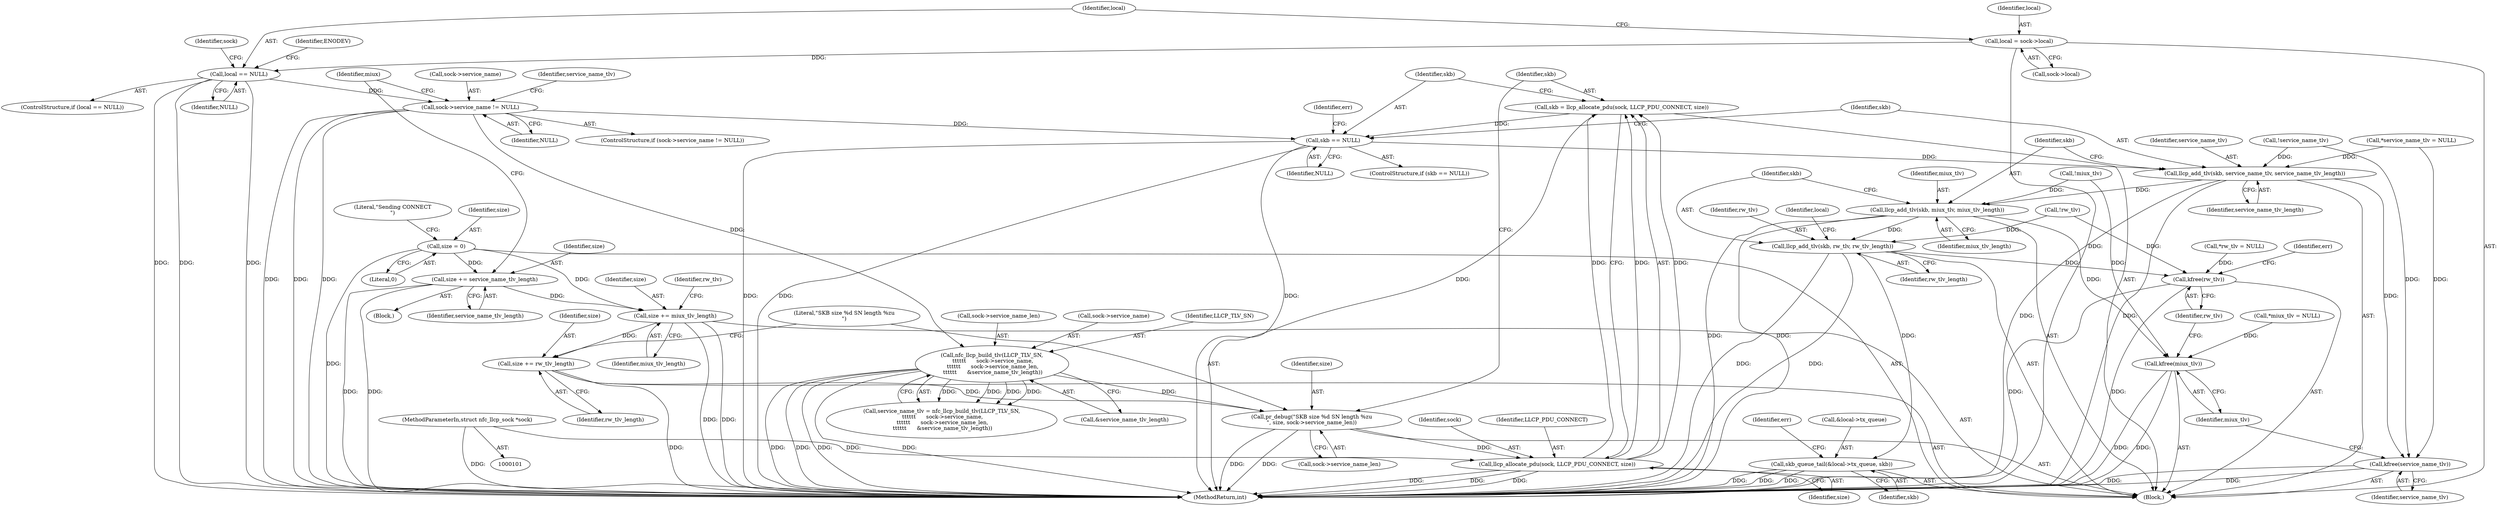 digraph "0_linux_58bdd544e2933a21a51eecf17c3f5f94038261b5_0@API" {
"1000252" [label="(Call,skb = llcp_allocate_pdu(sock, LLCP_PDU_CONNECT, size))"];
"1000254" [label="(Call,llcp_allocate_pdu(sock, LLCP_PDU_CONNECT, size))"];
"1000102" [label="(MethodParameterIn,struct nfc_llcp_sock *sock)"];
"1000246" [label="(Call,pr_debug(\"SKB size %d SN length %zu\n\", size, sock->service_name_len))"];
"1000243" [label="(Call,size += rw_tlv_length)"];
"1000222" [label="(Call,size += miux_tlv_length)"];
"1000124" [label="(Call,size = 0)"];
"1000170" [label="(Call,size += service_name_tlv_length)"];
"1000151" [label="(Call,nfc_llcp_build_tlv(LLCP_TLV_SN,\n \t\t\t\t\t\t      sock->service_name,\n \t\t\t\t\t\t      sock->service_name_len,\n \t\t\t\t\t\t      &service_name_tlv_length))"];
"1000143" [label="(Call,sock->service_name != NULL)"];
"1000136" [label="(Call,local == NULL)"];
"1000130" [label="(Call,local = sock->local)"];
"1000259" [label="(Call,skb == NULL)"];
"1000268" [label="(Call,llcp_add_tlv(skb, service_name_tlv, service_name_tlv_length))"];
"1000272" [label="(Call,llcp_add_tlv(skb, miux_tlv, miux_tlv_length))"];
"1000276" [label="(Call,llcp_add_tlv(skb, rw_tlv, rw_tlv_length))"];
"1000280" [label="(Call,skb_queue_tail(&local->tx_queue, skb))"];
"1000299" [label="(Call,kfree(rw_tlv))"];
"1000297" [label="(Call,kfree(miux_tlv))"];
"1000295" [label="(Call,kfree(service_name_tlv))"];
"1000135" [label="(ControlStructure,if (local == NULL))"];
"1000274" [label="(Identifier,miux_tlv)"];
"1000150" [label="(Identifier,service_name_tlv)"];
"1000249" [label="(Call,sock->service_name_len)"];
"1000156" [label="(Call,sock->service_name_len)"];
"1000245" [label="(Identifier,rw_tlv_length)"];
"1000272" [label="(Call,llcp_add_tlv(skb, miux_tlv, miux_tlv_length))"];
"1000257" [label="(Identifier,size)"];
"1000303" [label="(MethodReturn,int)"];
"1000280" [label="(Call,skb_queue_tail(&local->tx_queue, skb))"];
"1000297" [label="(Call,kfree(miux_tlv))"];
"1000107" [label="(Call,*service_name_tlv = NULL)"];
"1000125" [label="(Identifier,size)"];
"1000143" [label="(Call,sock->service_name != NULL)"];
"1000275" [label="(Identifier,miux_tlv_length)"];
"1000281" [label="(Call,&local->tx_queue)"];
"1000254" [label="(Call,llcp_allocate_pdu(sock, LLCP_PDU_CONNECT, size))"];
"1000270" [label="(Identifier,service_name_tlv)"];
"1000278" [label="(Identifier,rw_tlv)"];
"1000172" [label="(Identifier,service_name_tlv_length)"];
"1000222" [label="(Call,size += miux_tlv_length)"];
"1000147" [label="(Identifier,NULL)"];
"1000300" [label="(Identifier,rw_tlv)"];
"1000261" [label="(Identifier,NULL)"];
"1000243" [label="(Call,size += rw_tlv_length)"];
"1000142" [label="(ControlStructure,if (sock->service_name != NULL))"];
"1000132" [label="(Call,sock->local)"];
"1000277" [label="(Identifier,skb)"];
"1000148" [label="(Block,)"];
"1000170" [label="(Call,size += service_name_tlv_length)"];
"1000283" [label="(Identifier,local)"];
"1000299" [label="(Call,kfree(rw_tlv))"];
"1000131" [label="(Identifier,local)"];
"1000174" [label="(Identifier,miux)"];
"1000149" [label="(Call,service_name_tlv = nfc_llcp_build_tlv(LLCP_TLV_SN,\n \t\t\t\t\t\t      sock->service_name,\n \t\t\t\t\t\t      sock->service_name_len,\n \t\t\t\t\t\t      &service_name_tlv_length))"];
"1000260" [label="(Identifier,skb)"];
"1000141" [label="(Identifier,ENODEV)"];
"1000151" [label="(Call,nfc_llcp_build_tlv(LLCP_TLV_SN,\n \t\t\t\t\t\t      sock->service_name,\n \t\t\t\t\t\t      sock->service_name_len,\n \t\t\t\t\t\t      &service_name_tlv_length))"];
"1000287" [label="(Identifier,err)"];
"1000126" [label="(Literal,0)"];
"1000259" [label="(Call,skb == NULL)"];
"1000244" [label="(Identifier,size)"];
"1000235" [label="(Call,!rw_tlv)"];
"1000298" [label="(Identifier,miux_tlv)"];
"1000117" [label="(Call,*rw_tlv = NULL)"];
"1000268" [label="(Call,llcp_add_tlv(skb, service_name_tlv, service_name_tlv_length))"];
"1000224" [label="(Identifier,miux_tlv_length)"];
"1000138" [label="(Identifier,NULL)"];
"1000103" [label="(Block,)"];
"1000129" [label="(Literal,\"Sending CONNECT\n\")"];
"1000295" [label="(Call,kfree(service_name_tlv))"];
"1000302" [label="(Identifier,err)"];
"1000279" [label="(Identifier,rw_tlv_length)"];
"1000130" [label="(Call,local = sock->local)"];
"1000247" [label="(Literal,\"SKB size %d SN length %zu\n\")"];
"1000256" [label="(Identifier,LLCP_PDU_CONNECT)"];
"1000136" [label="(Call,local == NULL)"];
"1000296" [label="(Identifier,service_name_tlv)"];
"1000264" [label="(Identifier,err)"];
"1000159" [label="(Call,&service_name_tlv_length)"];
"1000112" [label="(Call,*miux_tlv = NULL)"];
"1000153" [label="(Call,sock->service_name)"];
"1000223" [label="(Identifier,size)"];
"1000253" [label="(Identifier,skb)"];
"1000144" [label="(Call,sock->service_name)"];
"1000137" [label="(Identifier,local)"];
"1000124" [label="(Call,size = 0)"];
"1000248" [label="(Identifier,size)"];
"1000246" [label="(Call,pr_debug(\"SKB size %d SN length %zu\n\", size, sock->service_name_len))"];
"1000269" [label="(Identifier,skb)"];
"1000273" [label="(Identifier,skb)"];
"1000162" [label="(Call,!service_name_tlv)"];
"1000271" [label="(Identifier,service_name_tlv_length)"];
"1000214" [label="(Call,!miux_tlv)"];
"1000258" [label="(ControlStructure,if (skb == NULL))"];
"1000102" [label="(MethodParameterIn,struct nfc_llcp_sock *sock)"];
"1000145" [label="(Identifier,sock)"];
"1000285" [label="(Identifier,skb)"];
"1000152" [label="(Identifier,LLCP_TLV_SN)"];
"1000252" [label="(Call,skb = llcp_allocate_pdu(sock, LLCP_PDU_CONNECT, size))"];
"1000276" [label="(Call,llcp_add_tlv(skb, rw_tlv, rw_tlv_length))"];
"1000226" [label="(Identifier,rw_tlv)"];
"1000171" [label="(Identifier,size)"];
"1000255" [label="(Identifier,sock)"];
"1000252" -> "1000103"  [label="AST: "];
"1000252" -> "1000254"  [label="CFG: "];
"1000253" -> "1000252"  [label="AST: "];
"1000254" -> "1000252"  [label="AST: "];
"1000260" -> "1000252"  [label="CFG: "];
"1000252" -> "1000303"  [label="DDG: "];
"1000254" -> "1000252"  [label="DDG: "];
"1000254" -> "1000252"  [label="DDG: "];
"1000254" -> "1000252"  [label="DDG: "];
"1000252" -> "1000259"  [label="DDG: "];
"1000254" -> "1000257"  [label="CFG: "];
"1000255" -> "1000254"  [label="AST: "];
"1000256" -> "1000254"  [label="AST: "];
"1000257" -> "1000254"  [label="AST: "];
"1000254" -> "1000303"  [label="DDG: "];
"1000254" -> "1000303"  [label="DDG: "];
"1000254" -> "1000303"  [label="DDG: "];
"1000102" -> "1000254"  [label="DDG: "];
"1000246" -> "1000254"  [label="DDG: "];
"1000102" -> "1000101"  [label="AST: "];
"1000102" -> "1000303"  [label="DDG: "];
"1000246" -> "1000103"  [label="AST: "];
"1000246" -> "1000249"  [label="CFG: "];
"1000247" -> "1000246"  [label="AST: "];
"1000248" -> "1000246"  [label="AST: "];
"1000249" -> "1000246"  [label="AST: "];
"1000253" -> "1000246"  [label="CFG: "];
"1000246" -> "1000303"  [label="DDG: "];
"1000246" -> "1000303"  [label="DDG: "];
"1000243" -> "1000246"  [label="DDG: "];
"1000151" -> "1000246"  [label="DDG: "];
"1000243" -> "1000103"  [label="AST: "];
"1000243" -> "1000245"  [label="CFG: "];
"1000244" -> "1000243"  [label="AST: "];
"1000245" -> "1000243"  [label="AST: "];
"1000247" -> "1000243"  [label="CFG: "];
"1000243" -> "1000303"  [label="DDG: "];
"1000222" -> "1000243"  [label="DDG: "];
"1000222" -> "1000103"  [label="AST: "];
"1000222" -> "1000224"  [label="CFG: "];
"1000223" -> "1000222"  [label="AST: "];
"1000224" -> "1000222"  [label="AST: "];
"1000226" -> "1000222"  [label="CFG: "];
"1000222" -> "1000303"  [label="DDG: "];
"1000222" -> "1000303"  [label="DDG: "];
"1000124" -> "1000222"  [label="DDG: "];
"1000170" -> "1000222"  [label="DDG: "];
"1000124" -> "1000103"  [label="AST: "];
"1000124" -> "1000126"  [label="CFG: "];
"1000125" -> "1000124"  [label="AST: "];
"1000126" -> "1000124"  [label="AST: "];
"1000129" -> "1000124"  [label="CFG: "];
"1000124" -> "1000303"  [label="DDG: "];
"1000124" -> "1000170"  [label="DDG: "];
"1000170" -> "1000148"  [label="AST: "];
"1000170" -> "1000172"  [label="CFG: "];
"1000171" -> "1000170"  [label="AST: "];
"1000172" -> "1000170"  [label="AST: "];
"1000174" -> "1000170"  [label="CFG: "];
"1000170" -> "1000303"  [label="DDG: "];
"1000170" -> "1000303"  [label="DDG: "];
"1000151" -> "1000149"  [label="AST: "];
"1000151" -> "1000159"  [label="CFG: "];
"1000152" -> "1000151"  [label="AST: "];
"1000153" -> "1000151"  [label="AST: "];
"1000156" -> "1000151"  [label="AST: "];
"1000159" -> "1000151"  [label="AST: "];
"1000149" -> "1000151"  [label="CFG: "];
"1000151" -> "1000303"  [label="DDG: "];
"1000151" -> "1000303"  [label="DDG: "];
"1000151" -> "1000303"  [label="DDG: "];
"1000151" -> "1000303"  [label="DDG: "];
"1000151" -> "1000149"  [label="DDG: "];
"1000151" -> "1000149"  [label="DDG: "];
"1000151" -> "1000149"  [label="DDG: "];
"1000151" -> "1000149"  [label="DDG: "];
"1000143" -> "1000151"  [label="DDG: "];
"1000143" -> "1000142"  [label="AST: "];
"1000143" -> "1000147"  [label="CFG: "];
"1000144" -> "1000143"  [label="AST: "];
"1000147" -> "1000143"  [label="AST: "];
"1000150" -> "1000143"  [label="CFG: "];
"1000174" -> "1000143"  [label="CFG: "];
"1000143" -> "1000303"  [label="DDG: "];
"1000143" -> "1000303"  [label="DDG: "];
"1000143" -> "1000303"  [label="DDG: "];
"1000136" -> "1000143"  [label="DDG: "];
"1000143" -> "1000259"  [label="DDG: "];
"1000136" -> "1000135"  [label="AST: "];
"1000136" -> "1000138"  [label="CFG: "];
"1000137" -> "1000136"  [label="AST: "];
"1000138" -> "1000136"  [label="AST: "];
"1000141" -> "1000136"  [label="CFG: "];
"1000145" -> "1000136"  [label="CFG: "];
"1000136" -> "1000303"  [label="DDG: "];
"1000136" -> "1000303"  [label="DDG: "];
"1000136" -> "1000303"  [label="DDG: "];
"1000130" -> "1000136"  [label="DDG: "];
"1000130" -> "1000103"  [label="AST: "];
"1000130" -> "1000132"  [label="CFG: "];
"1000131" -> "1000130"  [label="AST: "];
"1000132" -> "1000130"  [label="AST: "];
"1000137" -> "1000130"  [label="CFG: "];
"1000130" -> "1000303"  [label="DDG: "];
"1000259" -> "1000258"  [label="AST: "];
"1000259" -> "1000261"  [label="CFG: "];
"1000260" -> "1000259"  [label="AST: "];
"1000261" -> "1000259"  [label="AST: "];
"1000264" -> "1000259"  [label="CFG: "];
"1000269" -> "1000259"  [label="CFG: "];
"1000259" -> "1000303"  [label="DDG: "];
"1000259" -> "1000303"  [label="DDG: "];
"1000259" -> "1000303"  [label="DDG: "];
"1000259" -> "1000268"  [label="DDG: "];
"1000268" -> "1000103"  [label="AST: "];
"1000268" -> "1000271"  [label="CFG: "];
"1000269" -> "1000268"  [label="AST: "];
"1000270" -> "1000268"  [label="AST: "];
"1000271" -> "1000268"  [label="AST: "];
"1000273" -> "1000268"  [label="CFG: "];
"1000268" -> "1000303"  [label="DDG: "];
"1000268" -> "1000303"  [label="DDG: "];
"1000107" -> "1000268"  [label="DDG: "];
"1000162" -> "1000268"  [label="DDG: "];
"1000268" -> "1000272"  [label="DDG: "];
"1000268" -> "1000295"  [label="DDG: "];
"1000272" -> "1000103"  [label="AST: "];
"1000272" -> "1000275"  [label="CFG: "];
"1000273" -> "1000272"  [label="AST: "];
"1000274" -> "1000272"  [label="AST: "];
"1000275" -> "1000272"  [label="AST: "];
"1000277" -> "1000272"  [label="CFG: "];
"1000272" -> "1000303"  [label="DDG: "];
"1000272" -> "1000303"  [label="DDG: "];
"1000214" -> "1000272"  [label="DDG: "];
"1000272" -> "1000276"  [label="DDG: "];
"1000272" -> "1000297"  [label="DDG: "];
"1000276" -> "1000103"  [label="AST: "];
"1000276" -> "1000279"  [label="CFG: "];
"1000277" -> "1000276"  [label="AST: "];
"1000278" -> "1000276"  [label="AST: "];
"1000279" -> "1000276"  [label="AST: "];
"1000283" -> "1000276"  [label="CFG: "];
"1000276" -> "1000303"  [label="DDG: "];
"1000276" -> "1000303"  [label="DDG: "];
"1000235" -> "1000276"  [label="DDG: "];
"1000276" -> "1000280"  [label="DDG: "];
"1000276" -> "1000299"  [label="DDG: "];
"1000280" -> "1000103"  [label="AST: "];
"1000280" -> "1000285"  [label="CFG: "];
"1000281" -> "1000280"  [label="AST: "];
"1000285" -> "1000280"  [label="AST: "];
"1000287" -> "1000280"  [label="CFG: "];
"1000280" -> "1000303"  [label="DDG: "];
"1000280" -> "1000303"  [label="DDG: "];
"1000280" -> "1000303"  [label="DDG: "];
"1000299" -> "1000103"  [label="AST: "];
"1000299" -> "1000300"  [label="CFG: "];
"1000300" -> "1000299"  [label="AST: "];
"1000302" -> "1000299"  [label="CFG: "];
"1000299" -> "1000303"  [label="DDG: "];
"1000299" -> "1000303"  [label="DDG: "];
"1000235" -> "1000299"  [label="DDG: "];
"1000117" -> "1000299"  [label="DDG: "];
"1000297" -> "1000103"  [label="AST: "];
"1000297" -> "1000298"  [label="CFG: "];
"1000298" -> "1000297"  [label="AST: "];
"1000300" -> "1000297"  [label="CFG: "];
"1000297" -> "1000303"  [label="DDG: "];
"1000297" -> "1000303"  [label="DDG: "];
"1000112" -> "1000297"  [label="DDG: "];
"1000214" -> "1000297"  [label="DDG: "];
"1000295" -> "1000103"  [label="AST: "];
"1000295" -> "1000296"  [label="CFG: "];
"1000296" -> "1000295"  [label="AST: "];
"1000298" -> "1000295"  [label="CFG: "];
"1000295" -> "1000303"  [label="DDG: "];
"1000295" -> "1000303"  [label="DDG: "];
"1000107" -> "1000295"  [label="DDG: "];
"1000162" -> "1000295"  [label="DDG: "];
}
